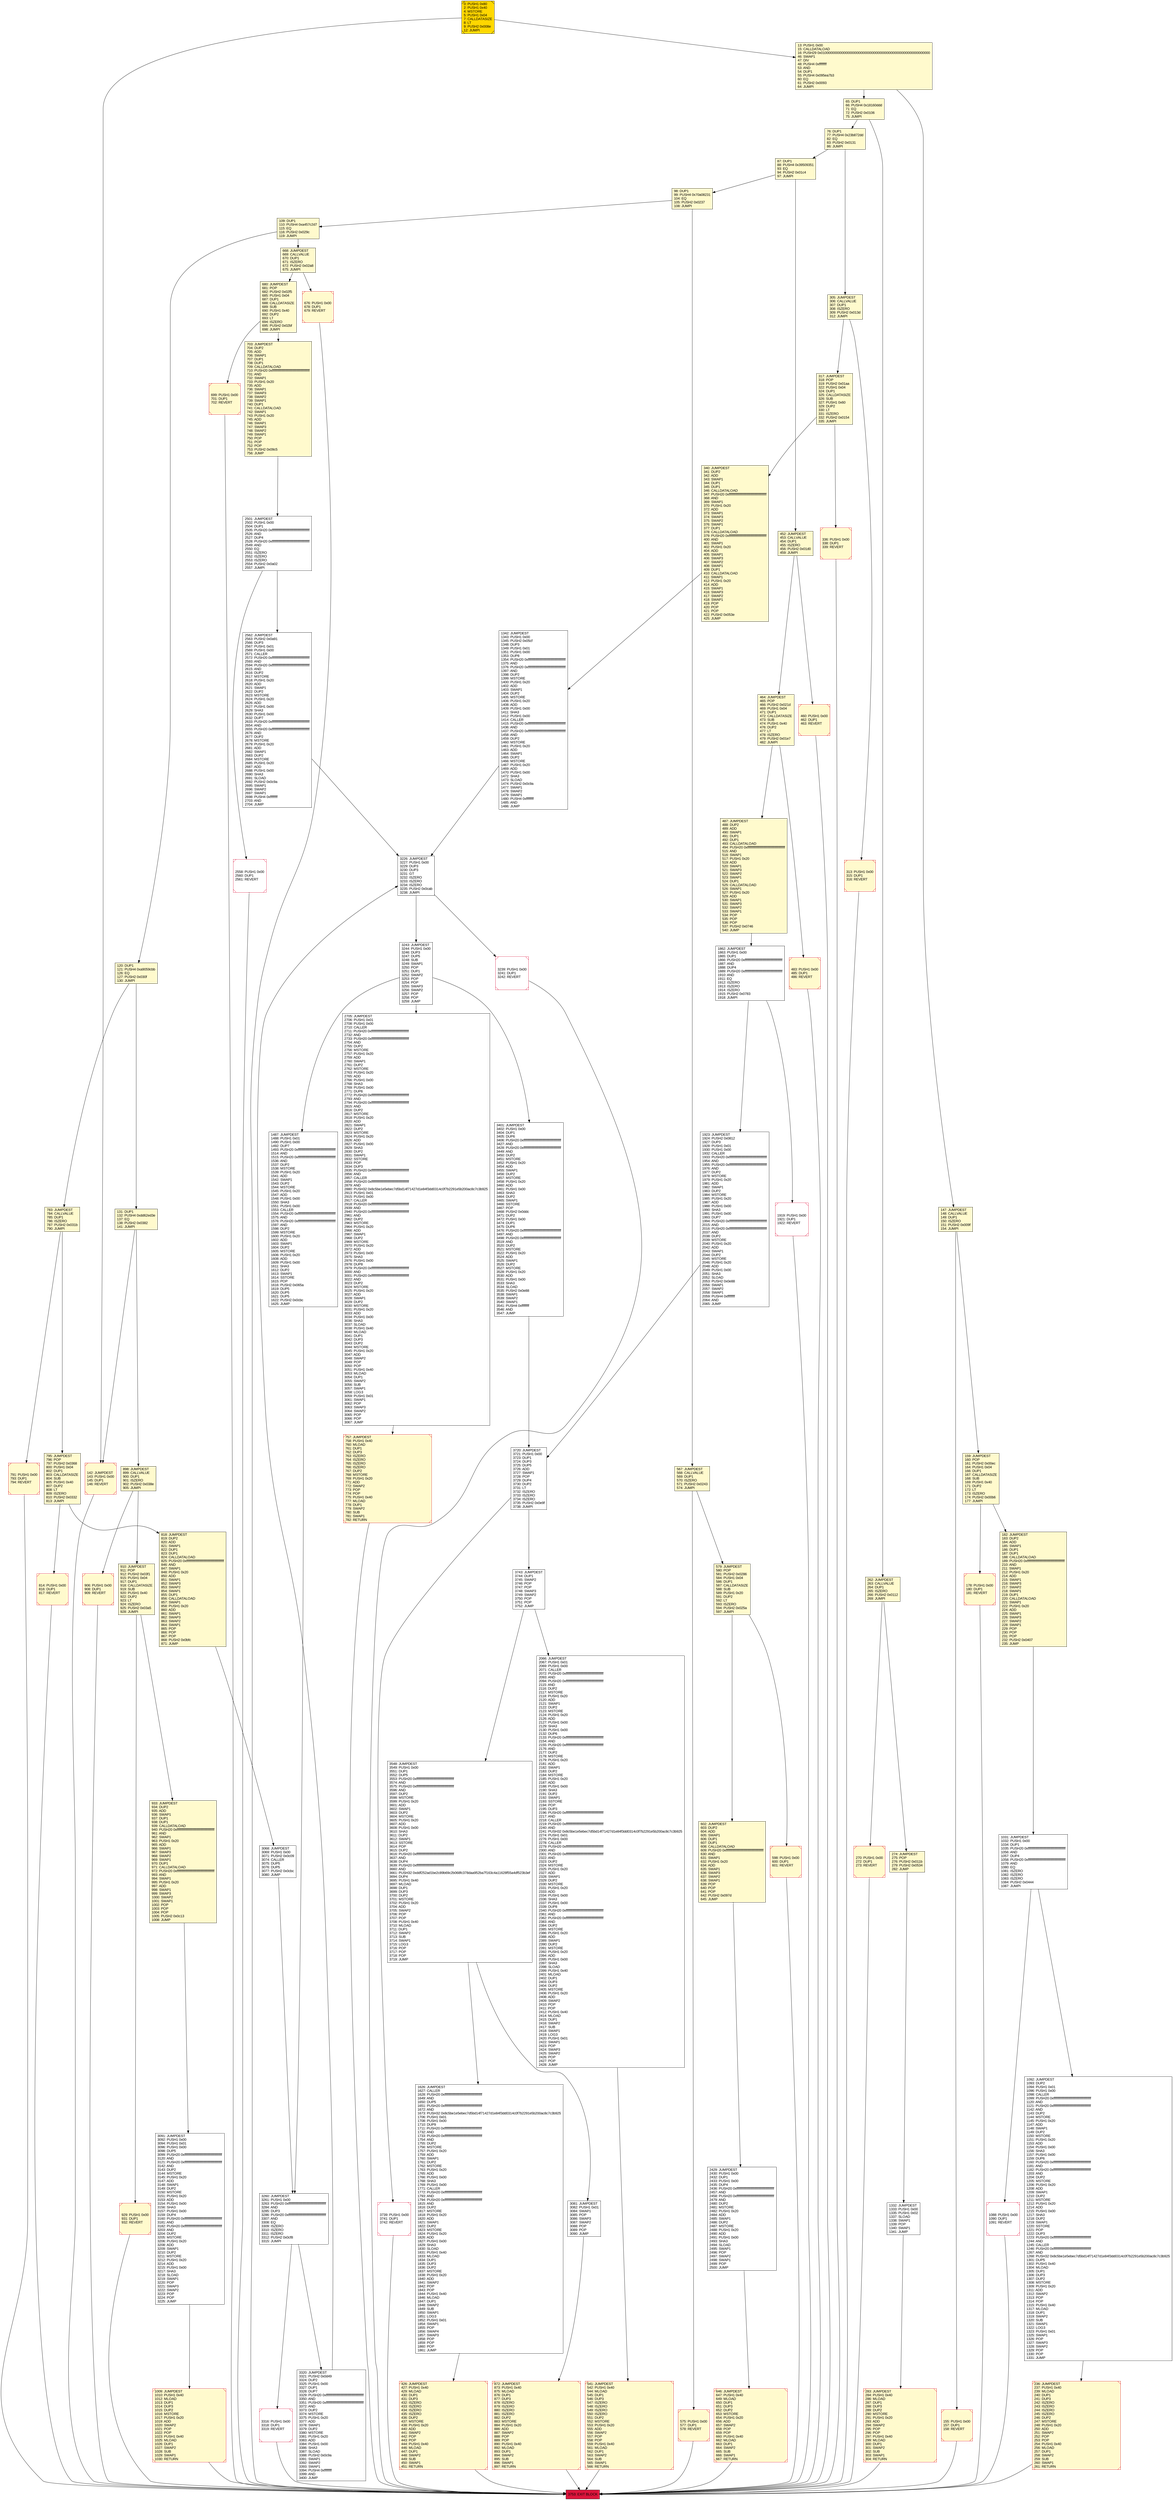digraph G {
bgcolor=transparent rankdir=UD;
node [shape=box style=filled color=black fillcolor=white fontname=arial fontcolor=black];
929 [label="929: PUSH1 0x00\l931: DUP1\l932: REVERT\l" fillcolor=lemonchiffon shape=Msquare color=crimson ];
131 [label="131: DUP1\l132: PUSH4 0xdd62ed3e\l137: EQ\l138: PUSH2 0x0382\l141: JUMPI\l" fillcolor=lemonchiffon ];
159 [label="159: JUMPDEST\l160: POP\l161: PUSH2 0x00ec\l164: PUSH1 0x04\l166: DUP1\l167: CALLDATASIZE\l168: SUB\l169: PUSH1 0x40\l171: DUP2\l172: LT\l173: ISZERO\l174: PUSH2 0x00b6\l177: JUMPI\l" fillcolor=lemonchiffon ];
602 [label="602: JUMPDEST\l603: DUP2\l604: ADD\l605: SWAP1\l606: DUP1\l607: DUP1\l608: CALLDATALOAD\l609: PUSH20 0xffffffffffffffffffffffffffffffffffffffff\l630: AND\l631: SWAP1\l632: PUSH1 0x20\l634: ADD\l635: SWAP1\l636: SWAP3\l637: SWAP2\l638: SWAP1\l639: POP\l640: POP\l641: POP\l642: PUSH2 0x097d\l645: JUMP\l" fillcolor=lemonchiffon ];
676 [label="676: PUSH1 0x00\l678: DUP1\l679: REVERT\l" fillcolor=lemonchiffon shape=Msquare color=crimson ];
3239 [label="3239: PUSH1 0x00\l3241: DUP1\l3242: REVERT\l" shape=Msquare color=crimson ];
147 [label="147: JUMPDEST\l148: CALLVALUE\l149: DUP1\l150: ISZERO\l151: PUSH2 0x009f\l154: JUMPI\l" fillcolor=lemonchiffon ];
142 [label="142: JUMPDEST\l143: PUSH1 0x00\l145: DUP1\l146: REVERT\l" fillcolor=lemonchiffon shape=Msquare color=crimson ];
814 [label="814: PUSH1 0x00\l816: DUP1\l817: REVERT\l" fillcolor=lemonchiffon shape=Msquare color=crimson ];
910 [label="910: JUMPDEST\l911: POP\l912: PUSH2 0x03f1\l915: PUSH1 0x04\l917: DUP1\l918: CALLDATASIZE\l919: SUB\l920: PUSH1 0x40\l922: DUP2\l923: LT\l924: ISZERO\l925: PUSH2 0x03a5\l928: JUMPI\l" fillcolor=lemonchiffon ];
178 [label="178: PUSH1 0x00\l180: DUP1\l181: REVERT\l" fillcolor=lemonchiffon shape=Msquare color=crimson ];
3091 [label="3091: JUMPDEST\l3092: PUSH1 0x00\l3094: PUSH1 0x01\l3096: PUSH1 0x00\l3098: DUP5\l3099: PUSH20 0xffffffffffffffffffffffffffffffffffffffff\l3120: AND\l3121: PUSH20 0xffffffffffffffffffffffffffffffffffffffff\l3142: AND\l3143: DUP2\l3144: MSTORE\l3145: PUSH1 0x20\l3147: ADD\l3148: SWAP1\l3149: DUP2\l3150: MSTORE\l3151: PUSH1 0x20\l3153: ADD\l3154: PUSH1 0x00\l3156: SHA3\l3157: PUSH1 0x00\l3159: DUP4\l3160: PUSH20 0xffffffffffffffffffffffffffffffffffffffff\l3181: AND\l3182: PUSH20 0xffffffffffffffffffffffffffffffffffffffff\l3203: AND\l3204: DUP2\l3205: MSTORE\l3206: PUSH1 0x20\l3208: ADD\l3209: SWAP1\l3210: DUP2\l3211: MSTORE\l3212: PUSH1 0x20\l3214: ADD\l3215: PUSH1 0x00\l3217: SHA3\l3218: SLOAD\l3219: SWAP1\l3220: POP\l3221: SWAP3\l3222: SWAP2\l3223: POP\l3224: POP\l3225: JUMP\l" ];
426 [label="426: JUMPDEST\l427: PUSH1 0x40\l429: MLOAD\l430: DUP1\l431: DUP3\l432: ISZERO\l433: ISZERO\l434: ISZERO\l435: ISZERO\l436: DUP2\l437: MSTORE\l438: PUSH1 0x20\l440: ADD\l441: SWAP2\l442: POP\l443: POP\l444: PUSH1 0x40\l446: MLOAD\l447: DUP1\l448: SWAP2\l449: SUB\l450: SWAP1\l451: RETURN\l" fillcolor=lemonchiffon shape=Msquare color=crimson ];
567 [label="567: JUMPDEST\l568: CALLVALUE\l569: DUP1\l570: ISZERO\l571: PUSH2 0x0243\l574: JUMPI\l" fillcolor=lemonchiffon ];
313 [label="313: PUSH1 0x00\l315: DUP1\l316: REVERT\l" fillcolor=lemonchiffon shape=Msquare color=crimson ];
703 [label="703: JUMPDEST\l704: DUP2\l705: ADD\l706: SWAP1\l707: DUP1\l708: DUP1\l709: CALLDATALOAD\l710: PUSH20 0xffffffffffffffffffffffffffffffffffffffff\l731: AND\l732: SWAP1\l733: PUSH1 0x20\l735: ADD\l736: SWAP1\l737: SWAP3\l738: SWAP2\l739: SWAP1\l740: DUP1\l741: CALLDATALOAD\l742: SWAP1\l743: PUSH1 0x20\l745: ADD\l746: SWAP1\l747: SWAP3\l748: SWAP2\l749: SWAP1\l750: POP\l751: POP\l752: POP\l753: PUSH2 0x09c5\l756: JUMP\l" fillcolor=lemonchiffon ];
13 [label="13: PUSH1 0x00\l15: CALLDATALOAD\l16: PUSH29 0x0100000000000000000000000000000000000000000000000000000000\l46: SWAP1\l47: DIV\l48: PUSH4 0xffffffff\l53: AND\l54: DUP1\l55: PUSH4 0x095ea7b3\l60: EQ\l61: PUSH2 0x0093\l64: JUMPI\l" fillcolor=lemonchiffon ];
699 [label="699: PUSH1 0x00\l701: DUP1\l702: REVERT\l" fillcolor=lemonchiffon shape=Msquare color=crimson ];
3548 [label="3548: JUMPDEST\l3549: PUSH1 0x00\l3551: DUP1\l3552: DUP5\l3553: PUSH20 0xffffffffffffffffffffffffffffffffffffffff\l3574: AND\l3575: PUSH20 0xffffffffffffffffffffffffffffffffffffffff\l3596: AND\l3597: DUP2\l3598: MSTORE\l3599: PUSH1 0x20\l3601: ADD\l3602: SWAP1\l3603: DUP2\l3604: MSTORE\l3605: PUSH1 0x20\l3607: ADD\l3608: PUSH1 0x00\l3610: SHA3\l3611: DUP2\l3612: SWAP1\l3613: SSTORE\l3614: POP\l3615: DUP2\l3616: PUSH20 0xffffffffffffffffffffffffffffffffffffffff\l3637: AND\l3638: DUP4\l3639: PUSH20 0xffffffffffffffffffffffffffffffffffffffff\l3660: AND\l3661: PUSH32 0xddf252ad1be2c89b69c2b068fc378daa952ba7f163c4a11628f55a4df523b3ef\l3694: DUP4\l3695: PUSH1 0x40\l3697: MLOAD\l3698: DUP1\l3699: DUP3\l3700: DUP2\l3701: MSTORE\l3702: PUSH1 0x20\l3704: ADD\l3705: SWAP2\l3706: POP\l3707: POP\l3708: PUSH1 0x40\l3710: MLOAD\l3711: DUP1\l3712: SWAP2\l3713: SUB\l3714: SWAP1\l3715: LOG3\l3716: POP\l3717: POP\l3718: POP\l3719: JUMP\l" ];
120 [label="120: DUP1\l121: PUSH4 0xa9059cbb\l126: EQ\l127: PUSH2 0x030f\l130: JUMPI\l" fillcolor=lemonchiffon ];
575 [label="575: PUSH1 0x00\l577: DUP1\l578: REVERT\l" fillcolor=lemonchiffon shape=Msquare color=crimson ];
668 [label="668: JUMPDEST\l669: CALLVALUE\l670: DUP1\l671: ISZERO\l672: PUSH2 0x02a8\l675: JUMPI\l" fillcolor=lemonchiffon ];
541 [label="541: JUMPDEST\l542: PUSH1 0x40\l544: MLOAD\l545: DUP1\l546: DUP3\l547: ISZERO\l548: ISZERO\l549: ISZERO\l550: ISZERO\l551: DUP2\l552: MSTORE\l553: PUSH1 0x20\l555: ADD\l556: SWAP2\l557: POP\l558: POP\l559: PUSH1 0x40\l561: MLOAD\l562: DUP1\l563: SWAP2\l564: SUB\l565: SWAP1\l566: RETURN\l" fillcolor=lemonchiffon shape=Msquare color=crimson ];
795 [label="795: JUMPDEST\l796: POP\l797: PUSH2 0x0368\l800: PUSH1 0x04\l802: DUP1\l803: CALLDATASIZE\l804: SUB\l805: PUSH1 0x40\l807: DUP2\l808: LT\l809: ISZERO\l810: PUSH2 0x0332\l813: JUMPI\l" fillcolor=lemonchiffon ];
3081 [label="3081: JUMPDEST\l3082: PUSH1 0x01\l3084: SWAP1\l3085: POP\l3086: SWAP3\l3087: SWAP2\l3088: POP\l3089: POP\l3090: JUMP\l" ];
283 [label="283: JUMPDEST\l284: PUSH1 0x40\l286: MLOAD\l287: DUP1\l288: DUP3\l289: DUP2\l290: MSTORE\l291: PUSH1 0x20\l293: ADD\l294: SWAP2\l295: POP\l296: POP\l297: PUSH1 0x40\l299: MLOAD\l300: DUP1\l301: SWAP2\l302: SUB\l303: SWAP1\l304: RETURN\l" fillcolor=lemonchiffon shape=Msquare color=crimson ];
3753 [label="3753: EXIT BLOCK\l" fillcolor=crimson ];
1923 [label="1923: JUMPDEST\l1924: PUSH2 0x0812\l1927: DUP3\l1928: PUSH1 0x01\l1930: PUSH1 0x00\l1932: CALLER\l1933: PUSH20 0xffffffffffffffffffffffffffffffffffffffff\l1954: AND\l1955: PUSH20 0xffffffffffffffffffffffffffffffffffffffff\l1976: AND\l1977: DUP2\l1978: MSTORE\l1979: PUSH1 0x20\l1981: ADD\l1982: SWAP1\l1983: DUP2\l1984: MSTORE\l1985: PUSH1 0x20\l1987: ADD\l1988: PUSH1 0x00\l1990: SHA3\l1991: PUSH1 0x00\l1993: DUP7\l1994: PUSH20 0xffffffffffffffffffffffffffffffffffffffff\l2015: AND\l2016: PUSH20 0xffffffffffffffffffffffffffffffffffffffff\l2037: AND\l2038: DUP2\l2039: MSTORE\l2040: PUSH1 0x20\l2042: ADD\l2043: SWAP1\l2044: DUP2\l2045: MSTORE\l2046: PUSH1 0x20\l2048: ADD\l2049: PUSH1 0x00\l2051: SHA3\l2052: SLOAD\l2053: PUSH2 0x0e88\l2056: SWAP1\l2057: SWAP2\l2058: SWAP1\l2059: PUSH4 0xffffffff\l2064: AND\l2065: JUMP\l" ];
906 [label="906: PUSH1 0x00\l908: DUP1\l909: REVERT\l" fillcolor=lemonchiffon shape=Msquare color=crimson ];
270 [label="270: PUSH1 0x00\l272: DUP1\l273: REVERT\l" fillcolor=lemonchiffon shape=Msquare color=crimson ];
3260 [label="3260: JUMPDEST\l3261: PUSH1 0x00\l3263: PUSH20 0xffffffffffffffffffffffffffffffffffffffff\l3284: AND\l3285: DUP3\l3286: PUSH20 0xffffffffffffffffffffffffffffffffffffffff\l3307: AND\l3308: EQ\l3309: ISZERO\l3310: ISZERO\l3311: ISZERO\l3312: PUSH2 0x0cf8\l3315: JUMPI\l" ];
98 [label="98: DUP1\l99: PUSH4 0x70a08231\l104: EQ\l105: PUSH2 0x0237\l108: JUMPI\l" fillcolor=lemonchiffon ];
340 [label="340: JUMPDEST\l341: DUP2\l342: ADD\l343: SWAP1\l344: DUP1\l345: DUP1\l346: CALLDATALOAD\l347: PUSH20 0xffffffffffffffffffffffffffffffffffffffff\l368: AND\l369: SWAP1\l370: PUSH1 0x20\l372: ADD\l373: SWAP1\l374: SWAP3\l375: SWAP2\l376: SWAP1\l377: DUP1\l378: CALLDATALOAD\l379: PUSH20 0xffffffffffffffffffffffffffffffffffffffff\l400: AND\l401: SWAP1\l402: PUSH1 0x20\l404: ADD\l405: SWAP1\l406: SWAP3\l407: SWAP2\l408: SWAP1\l409: DUP1\l410: CALLDATALOAD\l411: SWAP1\l412: PUSH1 0x20\l414: ADD\l415: SWAP1\l416: SWAP3\l417: SWAP2\l418: SWAP1\l419: POP\l420: POP\l421: POP\l422: PUSH2 0x053e\l425: JUMP\l" fillcolor=lemonchiffon ];
646 [label="646: JUMPDEST\l647: PUSH1 0x40\l649: MLOAD\l650: DUP1\l651: DUP3\l652: DUP2\l653: MSTORE\l654: PUSH1 0x20\l656: ADD\l657: SWAP2\l658: POP\l659: POP\l660: PUSH1 0x40\l662: MLOAD\l663: DUP1\l664: SWAP2\l665: SUB\l666: SWAP1\l667: RETURN\l" fillcolor=lemonchiffon shape=Msquare color=crimson ];
791 [label="791: PUSH1 0x00\l793: DUP1\l794: REVERT\l" fillcolor=lemonchiffon shape=Msquare color=crimson ];
262 [label="262: JUMPDEST\l263: CALLVALUE\l264: DUP1\l265: ISZERO\l266: PUSH2 0x0112\l269: JUMPI\l" fillcolor=lemonchiffon ];
155 [label="155: PUSH1 0x00\l157: DUP1\l158: REVERT\l" fillcolor=lemonchiffon shape=Msquare color=crimson ];
3739 [label="3739: PUSH1 0x00\l3741: DUP1\l3742: REVERT\l" shape=Msquare color=crimson ];
487 [label="487: JUMPDEST\l488: DUP2\l489: ADD\l490: SWAP1\l491: DUP1\l492: DUP1\l493: CALLDATALOAD\l494: PUSH20 0xffffffffffffffffffffffffffffffffffffffff\l515: AND\l516: SWAP1\l517: PUSH1 0x20\l519: ADD\l520: SWAP1\l521: SWAP3\l522: SWAP2\l523: SWAP1\l524: DUP1\l525: CALLDATALOAD\l526: SWAP1\l527: PUSH1 0x20\l529: ADD\l530: SWAP1\l531: SWAP3\l532: SWAP2\l533: SWAP1\l534: POP\l535: POP\l536: POP\l537: PUSH2 0x0746\l540: JUMP\l" fillcolor=lemonchiffon ];
65 [label="65: DUP1\l66: PUSH4 0x18160ddd\l71: EQ\l72: PUSH2 0x0106\l75: JUMPI\l" fillcolor=lemonchiffon ];
317 [label="317: JUMPDEST\l318: POP\l319: PUSH2 0x01aa\l322: PUSH1 0x04\l324: DUP1\l325: CALLDATASIZE\l326: SUB\l327: PUSH1 0x60\l329: DUP2\l330: LT\l331: ISZERO\l332: PUSH2 0x0154\l335: JUMPI\l" fillcolor=lemonchiffon ];
3401 [label="3401: JUMPDEST\l3402: PUSH1 0x00\l3404: DUP1\l3405: DUP6\l3406: PUSH20 0xffffffffffffffffffffffffffffffffffffffff\l3427: AND\l3428: PUSH20 0xffffffffffffffffffffffffffffffffffffffff\l3449: AND\l3450: DUP2\l3451: MSTORE\l3452: PUSH1 0x20\l3454: ADD\l3455: SWAP1\l3456: DUP2\l3457: MSTORE\l3458: PUSH1 0x20\l3460: ADD\l3461: PUSH1 0x00\l3463: SHA3\l3464: DUP2\l3465: SWAP1\l3466: SSTORE\l3467: POP\l3468: PUSH2 0x0ddc\l3471: DUP2\l3472: PUSH1 0x00\l3474: DUP1\l3475: DUP6\l3476: PUSH20 0xffffffffffffffffffffffffffffffffffffffff\l3497: AND\l3498: PUSH20 0xffffffffffffffffffffffffffffffffffffffff\l3519: AND\l3520: DUP2\l3521: MSTORE\l3522: PUSH1 0x20\l3524: ADD\l3525: SWAP1\l3526: DUP2\l3527: MSTORE\l3528: PUSH1 0x20\l3530: ADD\l3531: PUSH1 0x00\l3533: SHA3\l3534: SLOAD\l3535: PUSH2 0x0e88\l3538: SWAP1\l3539: SWAP2\l3540: SWAP1\l3541: PUSH4 0xffffffff\l3546: AND\l3547: JUMP\l" ];
483 [label="483: PUSH1 0x00\l485: DUP1\l486: REVERT\l" fillcolor=lemonchiffon shape=Msquare color=crimson ];
1009 [label="1009: JUMPDEST\l1010: PUSH1 0x40\l1012: MLOAD\l1013: DUP1\l1014: DUP3\l1015: DUP2\l1016: MSTORE\l1017: PUSH1 0x20\l1019: ADD\l1020: SWAP2\l1021: POP\l1022: POP\l1023: PUSH1 0x40\l1025: MLOAD\l1026: DUP1\l1027: SWAP2\l1028: SUB\l1029: SWAP1\l1030: RETURN\l" fillcolor=lemonchiffon shape=Msquare color=crimson ];
1092 [label="1092: JUMPDEST\l1093: DUP2\l1094: PUSH1 0x01\l1096: PUSH1 0x00\l1098: CALLER\l1099: PUSH20 0xffffffffffffffffffffffffffffffffffffffff\l1120: AND\l1121: PUSH20 0xffffffffffffffffffffffffffffffffffffffff\l1142: AND\l1143: DUP2\l1144: MSTORE\l1145: PUSH1 0x20\l1147: ADD\l1148: SWAP1\l1149: DUP2\l1150: MSTORE\l1151: PUSH1 0x20\l1153: ADD\l1154: PUSH1 0x00\l1156: SHA3\l1157: PUSH1 0x00\l1159: DUP6\l1160: PUSH20 0xffffffffffffffffffffffffffffffffffffffff\l1181: AND\l1182: PUSH20 0xffffffffffffffffffffffffffffffffffffffff\l1203: AND\l1204: DUP2\l1205: MSTORE\l1206: PUSH1 0x20\l1208: ADD\l1209: SWAP1\l1210: DUP2\l1211: MSTORE\l1212: PUSH1 0x20\l1214: ADD\l1215: PUSH1 0x00\l1217: SHA3\l1218: DUP2\l1219: SWAP1\l1220: SSTORE\l1221: POP\l1222: DUP3\l1223: PUSH20 0xffffffffffffffffffffffffffffffffffffffff\l1244: AND\l1245: CALLER\l1246: PUSH20 0xffffffffffffffffffffffffffffffffffffffff\l1267: AND\l1268: PUSH32 0x8c5be1e5ebec7d5bd14f71427d1e84f3dd0314c0f7b2291e5b200ac8c7c3b925\l1301: DUP5\l1302: PUSH1 0x40\l1304: MLOAD\l1305: DUP1\l1306: DUP3\l1307: DUP2\l1308: MSTORE\l1309: PUSH1 0x20\l1311: ADD\l1312: SWAP2\l1313: POP\l1314: POP\l1315: PUSH1 0x40\l1317: MLOAD\l1318: DUP1\l1319: SWAP2\l1320: SUB\l1321: SWAP1\l1322: LOG3\l1323: PUSH1 0x01\l1325: SWAP1\l1326: POP\l1327: SWAP3\l1328: SWAP2\l1329: POP\l1330: POP\l1331: JUMP\l" ];
3320 [label="3320: JUMPDEST\l3321: PUSH2 0x0d49\l3324: DUP2\l3325: PUSH1 0x00\l3327: DUP1\l3328: DUP7\l3329: PUSH20 0xffffffffffffffffffffffffffffffffffffffff\l3350: AND\l3351: PUSH20 0xffffffffffffffffffffffffffffffffffffffff\l3372: AND\l3373: DUP2\l3374: MSTORE\l3375: PUSH1 0x20\l3377: ADD\l3378: SWAP1\l3379: DUP2\l3380: MSTORE\l3381: PUSH1 0x20\l3383: ADD\l3384: PUSH1 0x00\l3386: SHA3\l3387: SLOAD\l3388: PUSH2 0x0c9a\l3391: SWAP1\l3392: SWAP2\l3393: SWAP1\l3394: PUSH4 0xffffffff\l3399: AND\l3400: JUMP\l" ];
757 [label="757: JUMPDEST\l758: PUSH1 0x40\l760: MLOAD\l761: DUP1\l762: DUP3\l763: ISZERO\l764: ISZERO\l765: ISZERO\l766: ISZERO\l767: DUP2\l768: MSTORE\l769: PUSH1 0x20\l771: ADD\l772: SWAP2\l773: POP\l774: POP\l775: PUSH1 0x40\l777: MLOAD\l778: DUP1\l779: SWAP2\l780: SUB\l781: SWAP1\l782: RETURN\l" fillcolor=lemonchiffon shape=Msquare color=crimson ];
898 [label="898: JUMPDEST\l899: CALLVALUE\l900: DUP1\l901: ISZERO\l902: PUSH2 0x038e\l905: JUMPI\l" fillcolor=lemonchiffon ];
1342 [label="1342: JUMPDEST\l1343: PUSH1 0x00\l1345: PUSH2 0x05cf\l1348: DUP3\l1349: PUSH1 0x01\l1351: PUSH1 0x00\l1353: DUP8\l1354: PUSH20 0xffffffffffffffffffffffffffffffffffffffff\l1375: AND\l1376: PUSH20 0xffffffffffffffffffffffffffffffffffffffff\l1397: AND\l1398: DUP2\l1399: MSTORE\l1400: PUSH1 0x20\l1402: ADD\l1403: SWAP1\l1404: DUP2\l1405: MSTORE\l1406: PUSH1 0x20\l1408: ADD\l1409: PUSH1 0x00\l1411: SHA3\l1412: PUSH1 0x00\l1414: CALLER\l1415: PUSH20 0xffffffffffffffffffffffffffffffffffffffff\l1436: AND\l1437: PUSH20 0xffffffffffffffffffffffffffffffffffffffff\l1458: AND\l1459: DUP2\l1460: MSTORE\l1461: PUSH1 0x20\l1463: ADD\l1464: SWAP1\l1465: DUP2\l1466: MSTORE\l1467: PUSH1 0x20\l1469: ADD\l1470: PUSH1 0x00\l1472: SHA3\l1473: SLOAD\l1474: PUSH2 0x0c9a\l1477: SWAP1\l1478: SWAP2\l1479: SWAP1\l1480: PUSH4 0xffffffff\l1485: AND\l1486: JUMP\l" ];
818 [label="818: JUMPDEST\l819: DUP2\l820: ADD\l821: SWAP1\l822: DUP1\l823: DUP1\l824: CALLDATALOAD\l825: PUSH20 0xffffffffffffffffffffffffffffffffffffffff\l846: AND\l847: SWAP1\l848: PUSH1 0x20\l850: ADD\l851: SWAP1\l852: SWAP3\l853: SWAP2\l854: SWAP1\l855: DUP1\l856: CALLDATALOAD\l857: SWAP1\l858: PUSH1 0x20\l860: ADD\l861: SWAP1\l862: SWAP3\l863: SWAP2\l864: SWAP1\l865: POP\l866: POP\l867: POP\l868: PUSH2 0x0bfc\l871: JUMP\l" fillcolor=lemonchiffon ];
182 [label="182: JUMPDEST\l183: DUP2\l184: ADD\l185: SWAP1\l186: DUP1\l187: DUP1\l188: CALLDATALOAD\l189: PUSH20 0xffffffffffffffffffffffffffffffffffffffff\l210: AND\l211: SWAP1\l212: PUSH1 0x20\l214: ADD\l215: SWAP1\l216: SWAP3\l217: SWAP2\l218: SWAP1\l219: DUP1\l220: CALLDATALOAD\l221: SWAP1\l222: PUSH1 0x20\l224: ADD\l225: SWAP1\l226: SWAP3\l227: SWAP2\l228: SWAP1\l229: POP\l230: POP\l231: POP\l232: PUSH2 0x0407\l235: JUMP\l" fillcolor=lemonchiffon ];
236 [label="236: JUMPDEST\l237: PUSH1 0x40\l239: MLOAD\l240: DUP1\l241: DUP3\l242: ISZERO\l243: ISZERO\l244: ISZERO\l245: ISZERO\l246: DUP2\l247: MSTORE\l248: PUSH1 0x20\l250: ADD\l251: SWAP2\l252: POP\l253: POP\l254: PUSH1 0x40\l256: MLOAD\l257: DUP1\l258: SWAP2\l259: SUB\l260: SWAP1\l261: RETURN\l" fillcolor=lemonchiffon shape=Msquare color=crimson ];
2066 [label="2066: JUMPDEST\l2067: PUSH1 0x01\l2069: PUSH1 0x00\l2071: CALLER\l2072: PUSH20 0xffffffffffffffffffffffffffffffffffffffff\l2093: AND\l2094: PUSH20 0xffffffffffffffffffffffffffffffffffffffff\l2115: AND\l2116: DUP2\l2117: MSTORE\l2118: PUSH1 0x20\l2120: ADD\l2121: SWAP1\l2122: DUP2\l2123: MSTORE\l2124: PUSH1 0x20\l2126: ADD\l2127: PUSH1 0x00\l2129: SHA3\l2130: PUSH1 0x00\l2132: DUP6\l2133: PUSH20 0xffffffffffffffffffffffffffffffffffffffff\l2154: AND\l2155: PUSH20 0xffffffffffffffffffffffffffffffffffffffff\l2176: AND\l2177: DUP2\l2178: MSTORE\l2179: PUSH1 0x20\l2181: ADD\l2182: SWAP1\l2183: DUP2\l2184: MSTORE\l2185: PUSH1 0x20\l2187: ADD\l2188: PUSH1 0x00\l2190: SHA3\l2191: DUP2\l2192: SWAP1\l2193: SSTORE\l2194: POP\l2195: DUP3\l2196: PUSH20 0xffffffffffffffffffffffffffffffffffffffff\l2217: AND\l2218: CALLER\l2219: PUSH20 0xffffffffffffffffffffffffffffffffffffffff\l2240: AND\l2241: PUSH32 0x8c5be1e5ebec7d5bd14f71427d1e84f3dd0314c0f7b2291e5b200ac8c7c3b925\l2274: PUSH1 0x01\l2276: PUSH1 0x00\l2278: CALLER\l2279: PUSH20 0xffffffffffffffffffffffffffffffffffffffff\l2300: AND\l2301: PUSH20 0xffffffffffffffffffffffffffffffffffffffff\l2322: AND\l2323: DUP2\l2324: MSTORE\l2325: PUSH1 0x20\l2327: ADD\l2328: SWAP1\l2329: DUP2\l2330: MSTORE\l2331: PUSH1 0x20\l2333: ADD\l2334: PUSH1 0x00\l2336: SHA3\l2337: PUSH1 0x00\l2339: DUP8\l2340: PUSH20 0xffffffffffffffffffffffffffffffffffffffff\l2361: AND\l2362: PUSH20 0xffffffffffffffffffffffffffffffffffffffff\l2383: AND\l2384: DUP2\l2385: MSTORE\l2386: PUSH1 0x20\l2388: ADD\l2389: SWAP1\l2390: DUP2\l2391: MSTORE\l2392: PUSH1 0x20\l2394: ADD\l2395: PUSH1 0x00\l2397: SHA3\l2398: SLOAD\l2399: PUSH1 0x40\l2401: MLOAD\l2402: DUP1\l2403: DUP3\l2404: DUP2\l2405: MSTORE\l2406: PUSH1 0x20\l2408: ADD\l2409: SWAP2\l2410: POP\l2411: POP\l2412: PUSH1 0x40\l2414: MLOAD\l2415: DUP1\l2416: SWAP2\l2417: SUB\l2418: SWAP1\l2419: LOG3\l2420: PUSH1 0x01\l2422: SWAP1\l2423: POP\l2424: SWAP3\l2425: SWAP2\l2426: POP\l2427: POP\l2428: JUMP\l" ];
680 [label="680: JUMPDEST\l681: POP\l682: PUSH2 0x02f5\l685: PUSH1 0x04\l687: DUP1\l688: CALLDATASIZE\l689: SUB\l690: PUSH1 0x40\l692: DUP2\l693: LT\l694: ISZERO\l695: PUSH2 0x02bf\l698: JUMPI\l" fillcolor=lemonchiffon ];
3068 [label="3068: JUMPDEST\l3069: PUSH1 0x00\l3071: PUSH2 0x0c09\l3074: CALLER\l3075: DUP5\l3076: DUP5\l3077: PUSH2 0x0cbc\l3080: JUMP\l" ];
2705 [label="2705: JUMPDEST\l2706: PUSH1 0x01\l2708: PUSH1 0x00\l2710: CALLER\l2711: PUSH20 0xffffffffffffffffffffffffffffffffffffffff\l2732: AND\l2733: PUSH20 0xffffffffffffffffffffffffffffffffffffffff\l2754: AND\l2755: DUP2\l2756: MSTORE\l2757: PUSH1 0x20\l2759: ADD\l2760: SWAP1\l2761: DUP2\l2762: MSTORE\l2763: PUSH1 0x20\l2765: ADD\l2766: PUSH1 0x00\l2768: SHA3\l2769: PUSH1 0x00\l2771: DUP6\l2772: PUSH20 0xffffffffffffffffffffffffffffffffffffffff\l2793: AND\l2794: PUSH20 0xffffffffffffffffffffffffffffffffffffffff\l2815: AND\l2816: DUP2\l2817: MSTORE\l2818: PUSH1 0x20\l2820: ADD\l2821: SWAP1\l2822: DUP2\l2823: MSTORE\l2824: PUSH1 0x20\l2826: ADD\l2827: PUSH1 0x00\l2829: SHA3\l2830: DUP2\l2831: SWAP1\l2832: SSTORE\l2833: POP\l2834: DUP3\l2835: PUSH20 0xffffffffffffffffffffffffffffffffffffffff\l2856: AND\l2857: CALLER\l2858: PUSH20 0xffffffffffffffffffffffffffffffffffffffff\l2879: AND\l2880: PUSH32 0x8c5be1e5ebec7d5bd14f71427d1e84f3dd0314c0f7b2291e5b200ac8c7c3b925\l2913: PUSH1 0x01\l2915: PUSH1 0x00\l2917: CALLER\l2918: PUSH20 0xffffffffffffffffffffffffffffffffffffffff\l2939: AND\l2940: PUSH20 0xffffffffffffffffffffffffffffffffffffffff\l2961: AND\l2962: DUP2\l2963: MSTORE\l2964: PUSH1 0x20\l2966: ADD\l2967: SWAP1\l2968: DUP2\l2969: MSTORE\l2970: PUSH1 0x20\l2972: ADD\l2973: PUSH1 0x00\l2975: SHA3\l2976: PUSH1 0x00\l2978: DUP8\l2979: PUSH20 0xffffffffffffffffffffffffffffffffffffffff\l3000: AND\l3001: PUSH20 0xffffffffffffffffffffffffffffffffffffffff\l3022: AND\l3023: DUP2\l3024: MSTORE\l3025: PUSH1 0x20\l3027: ADD\l3028: SWAP1\l3029: DUP2\l3030: MSTORE\l3031: PUSH1 0x20\l3033: ADD\l3034: PUSH1 0x00\l3036: SHA3\l3037: SLOAD\l3038: PUSH1 0x40\l3040: MLOAD\l3041: DUP1\l3042: DUP3\l3043: DUP2\l3044: MSTORE\l3045: PUSH1 0x20\l3047: ADD\l3048: SWAP2\l3049: POP\l3050: POP\l3051: PUSH1 0x40\l3053: MLOAD\l3054: DUP1\l3055: SWAP2\l3056: SUB\l3057: SWAP1\l3058: LOG3\l3059: PUSH1 0x01\l3061: SWAP1\l3062: POP\l3063: SWAP3\l3064: SWAP2\l3065: POP\l3066: POP\l3067: JUMP\l" ];
872 [label="872: JUMPDEST\l873: PUSH1 0x40\l875: MLOAD\l876: DUP1\l877: DUP3\l878: ISZERO\l879: ISZERO\l880: ISZERO\l881: ISZERO\l882: DUP2\l883: MSTORE\l884: PUSH1 0x20\l886: ADD\l887: SWAP2\l888: POP\l889: POP\l890: PUSH1 0x40\l892: MLOAD\l893: DUP1\l894: SWAP2\l895: SUB\l896: SWAP1\l897: RETURN\l" fillcolor=lemonchiffon shape=Msquare color=crimson ];
3316 [label="3316: PUSH1 0x00\l3318: DUP1\l3319: REVERT\l" shape=Msquare color=crimson ];
1487 [label="1487: JUMPDEST\l1488: PUSH1 0x01\l1490: PUSH1 0x00\l1492: DUP7\l1493: PUSH20 0xffffffffffffffffffffffffffffffffffffffff\l1514: AND\l1515: PUSH20 0xffffffffffffffffffffffffffffffffffffffff\l1536: AND\l1537: DUP2\l1538: MSTORE\l1539: PUSH1 0x20\l1541: ADD\l1542: SWAP1\l1543: DUP2\l1544: MSTORE\l1545: PUSH1 0x20\l1547: ADD\l1548: PUSH1 0x00\l1550: SHA3\l1551: PUSH1 0x00\l1553: CALLER\l1554: PUSH20 0xffffffffffffffffffffffffffffffffffffffff\l1575: AND\l1576: PUSH20 0xffffffffffffffffffffffffffffffffffffffff\l1597: AND\l1598: DUP2\l1599: MSTORE\l1600: PUSH1 0x20\l1602: ADD\l1603: SWAP1\l1604: DUP2\l1605: MSTORE\l1606: PUSH1 0x20\l1608: ADD\l1609: PUSH1 0x00\l1611: SHA3\l1612: DUP2\l1613: SWAP1\l1614: SSTORE\l1615: POP\l1616: PUSH2 0x065a\l1619: DUP5\l1620: DUP5\l1621: DUP5\l1622: PUSH2 0x0cbc\l1625: JUMP\l" ];
1862 [label="1862: JUMPDEST\l1863: PUSH1 0x00\l1865: DUP1\l1866: PUSH20 0xffffffffffffffffffffffffffffffffffffffff\l1887: AND\l1888: DUP4\l1889: PUSH20 0xffffffffffffffffffffffffffffffffffffffff\l1910: AND\l1911: EQ\l1912: ISZERO\l1913: ISZERO\l1914: ISZERO\l1915: PUSH2 0x0783\l1918: JUMPI\l" ];
87 [label="87: DUP1\l88: PUSH4 0x39509351\l93: EQ\l94: PUSH2 0x01c4\l97: JUMPI\l" fillcolor=lemonchiffon ];
2501 [label="2501: JUMPDEST\l2502: PUSH1 0x00\l2504: DUP1\l2505: PUSH20 0xffffffffffffffffffffffffffffffffffffffff\l2526: AND\l2527: DUP4\l2528: PUSH20 0xffffffffffffffffffffffffffffffffffffffff\l2549: AND\l2550: EQ\l2551: ISZERO\l2552: ISZERO\l2553: ISZERO\l2554: PUSH2 0x0a02\l2557: JUMPI\l" ];
933 [label="933: JUMPDEST\l934: DUP2\l935: ADD\l936: SWAP1\l937: DUP1\l938: DUP1\l939: CALLDATALOAD\l940: PUSH20 0xffffffffffffffffffffffffffffffffffffffff\l961: AND\l962: SWAP1\l963: PUSH1 0x20\l965: ADD\l966: SWAP1\l967: SWAP3\l968: SWAP2\l969: SWAP1\l970: DUP1\l971: CALLDATALOAD\l972: PUSH20 0xffffffffffffffffffffffffffffffffffffffff\l993: AND\l994: SWAP1\l995: PUSH1 0x20\l997: ADD\l998: SWAP1\l999: SWAP3\l1000: SWAP2\l1001: SWAP1\l1002: POP\l1003: POP\l1004: POP\l1005: PUSH2 0x0c13\l1008: JUMP\l" fillcolor=lemonchiffon ];
1919 [label="1919: PUSH1 0x00\l1921: DUP1\l1922: REVERT\l" shape=Msquare color=crimson ];
2558 [label="2558: PUSH1 0x00\l2560: DUP1\l2561: REVERT\l" shape=Msquare color=crimson ];
1031 [label="1031: JUMPDEST\l1032: PUSH1 0x00\l1034: DUP1\l1035: PUSH20 0xffffffffffffffffffffffffffffffffffffffff\l1056: AND\l1057: DUP4\l1058: PUSH20 0xffffffffffffffffffffffffffffffffffffffff\l1079: AND\l1080: EQ\l1081: ISZERO\l1082: ISZERO\l1083: ISZERO\l1084: PUSH2 0x0444\l1087: JUMPI\l" ];
783 [label="783: JUMPDEST\l784: CALLVALUE\l785: DUP1\l786: ISZERO\l787: PUSH2 0x031b\l790: JUMPI\l" fillcolor=lemonchiffon ];
1088 [label="1088: PUSH1 0x00\l1090: DUP1\l1091: REVERT\l" shape=Msquare color=crimson ];
274 [label="274: JUMPDEST\l275: POP\l276: PUSH2 0x011b\l279: PUSH2 0x0534\l282: JUMP\l" fillcolor=lemonchiffon ];
2429 [label="2429: JUMPDEST\l2430: PUSH1 0x00\l2432: DUP1\l2433: PUSH1 0x00\l2435: DUP4\l2436: PUSH20 0xffffffffffffffffffffffffffffffffffffffff\l2457: AND\l2458: PUSH20 0xffffffffffffffffffffffffffffffffffffffff\l2479: AND\l2480: DUP2\l2481: MSTORE\l2482: PUSH1 0x20\l2484: ADD\l2485: SWAP1\l2486: DUP2\l2487: MSTORE\l2488: PUSH1 0x20\l2490: ADD\l2491: PUSH1 0x00\l2493: SHA3\l2494: SLOAD\l2495: SWAP1\l2496: POP\l2497: SWAP2\l2498: SWAP1\l2499: POP\l2500: JUMP\l" ];
76 [label="76: DUP1\l77: PUSH4 0x23b872dd\l82: EQ\l83: PUSH2 0x0131\l86: JUMPI\l" fillcolor=lemonchiffon ];
3226 [label="3226: JUMPDEST\l3227: PUSH1 0x00\l3229: DUP3\l3230: DUP3\l3231: GT\l3232: ISZERO\l3233: ISZERO\l3234: ISZERO\l3235: PUSH2 0x0cab\l3238: JUMPI\l" ];
460 [label="460: PUSH1 0x00\l462: DUP1\l463: REVERT\l" fillcolor=lemonchiffon shape=Msquare color=crimson ];
1626 [label="1626: JUMPDEST\l1627: CALLER\l1628: PUSH20 0xffffffffffffffffffffffffffffffffffffffff\l1649: AND\l1650: DUP5\l1651: PUSH20 0xffffffffffffffffffffffffffffffffffffffff\l1672: AND\l1673: PUSH32 0x8c5be1e5ebec7d5bd14f71427d1e84f3dd0314c0f7b2291e5b200ac8c7c3b925\l1706: PUSH1 0x01\l1708: PUSH1 0x00\l1710: DUP9\l1711: PUSH20 0xffffffffffffffffffffffffffffffffffffffff\l1732: AND\l1733: PUSH20 0xffffffffffffffffffffffffffffffffffffffff\l1754: AND\l1755: DUP2\l1756: MSTORE\l1757: PUSH1 0x20\l1759: ADD\l1760: SWAP1\l1761: DUP2\l1762: MSTORE\l1763: PUSH1 0x20\l1765: ADD\l1766: PUSH1 0x00\l1768: SHA3\l1769: PUSH1 0x00\l1771: CALLER\l1772: PUSH20 0xffffffffffffffffffffffffffffffffffffffff\l1793: AND\l1794: PUSH20 0xffffffffffffffffffffffffffffffffffffffff\l1815: AND\l1816: DUP2\l1817: MSTORE\l1818: PUSH1 0x20\l1820: ADD\l1821: SWAP1\l1822: DUP2\l1823: MSTORE\l1824: PUSH1 0x20\l1826: ADD\l1827: PUSH1 0x00\l1829: SHA3\l1830: SLOAD\l1831: PUSH1 0x40\l1833: MLOAD\l1834: DUP1\l1835: DUP3\l1836: DUP2\l1837: MSTORE\l1838: PUSH1 0x20\l1840: ADD\l1841: SWAP2\l1842: POP\l1843: POP\l1844: PUSH1 0x40\l1846: MLOAD\l1847: DUP1\l1848: SWAP2\l1849: SUB\l1850: SWAP1\l1851: LOG3\l1852: PUSH1 0x01\l1854: SWAP1\l1855: POP\l1856: SWAP4\l1857: SWAP3\l1858: POP\l1859: POP\l1860: POP\l1861: JUMP\l" ];
3720 [label="3720: JUMPDEST\l3721: PUSH1 0x00\l3723: DUP1\l3724: DUP3\l3725: DUP5\l3726: ADD\l3727: SWAP1\l3728: POP\l3729: DUP4\l3730: DUP2\l3731: LT\l3732: ISZERO\l3733: ISZERO\l3734: ISZERO\l3735: PUSH2 0x0e9f\l3738: JUMPI\l" ];
579 [label="579: JUMPDEST\l580: POP\l581: PUSH2 0x0286\l584: PUSH1 0x04\l586: DUP1\l587: CALLDATASIZE\l588: SUB\l589: PUSH1 0x20\l591: DUP2\l592: LT\l593: ISZERO\l594: PUSH2 0x025a\l597: JUMPI\l" fillcolor=lemonchiffon ];
336 [label="336: PUSH1 0x00\l338: DUP1\l339: REVERT\l" fillcolor=lemonchiffon shape=Msquare color=crimson ];
305 [label="305: JUMPDEST\l306: CALLVALUE\l307: DUP1\l308: ISZERO\l309: PUSH2 0x013d\l312: JUMPI\l" fillcolor=lemonchiffon ];
2562 [label="2562: JUMPDEST\l2563: PUSH2 0x0a91\l2566: DUP3\l2567: PUSH1 0x01\l2569: PUSH1 0x00\l2571: CALLER\l2572: PUSH20 0xffffffffffffffffffffffffffffffffffffffff\l2593: AND\l2594: PUSH20 0xffffffffffffffffffffffffffffffffffffffff\l2615: AND\l2616: DUP2\l2617: MSTORE\l2618: PUSH1 0x20\l2620: ADD\l2621: SWAP1\l2622: DUP2\l2623: MSTORE\l2624: PUSH1 0x20\l2626: ADD\l2627: PUSH1 0x00\l2629: SHA3\l2630: PUSH1 0x00\l2632: DUP7\l2633: PUSH20 0xffffffffffffffffffffffffffffffffffffffff\l2654: AND\l2655: PUSH20 0xffffffffffffffffffffffffffffffffffffffff\l2676: AND\l2677: DUP2\l2678: MSTORE\l2679: PUSH1 0x20\l2681: ADD\l2682: SWAP1\l2683: DUP2\l2684: MSTORE\l2685: PUSH1 0x20\l2687: ADD\l2688: PUSH1 0x00\l2690: SHA3\l2691: SLOAD\l2692: PUSH2 0x0c9a\l2695: SWAP1\l2696: SWAP2\l2697: SWAP1\l2698: PUSH4 0xffffffff\l2703: AND\l2704: JUMP\l" ];
3743 [label="3743: JUMPDEST\l3744: DUP1\l3745: SWAP2\l3746: POP\l3747: POP\l3748: SWAP3\l3749: SWAP2\l3750: POP\l3751: POP\l3752: JUMP\l" ];
0 [label="0: PUSH1 0x80\l2: PUSH1 0x40\l4: MSTORE\l5: PUSH1 0x04\l7: CALLDATASIZE\l8: LT\l9: PUSH2 0x008e\l12: JUMPI\l" fillcolor=lemonchiffon shape=Msquare fillcolor=gold ];
598 [label="598: PUSH1 0x00\l600: DUP1\l601: REVERT\l" fillcolor=lemonchiffon shape=Msquare color=crimson ];
109 [label="109: DUP1\l110: PUSH4 0xa457c2d7\l115: EQ\l116: PUSH2 0x029c\l119: JUMPI\l" fillcolor=lemonchiffon ];
3243 [label="3243: JUMPDEST\l3244: PUSH1 0x00\l3246: DUP3\l3247: DUP5\l3248: SUB\l3249: SWAP1\l3250: POP\l3251: DUP1\l3252: SWAP2\l3253: POP\l3254: POP\l3255: SWAP3\l3256: SWAP2\l3257: POP\l3258: POP\l3259: JUMP\l" ];
1332 [label="1332: JUMPDEST\l1333: PUSH1 0x00\l1335: PUSH1 0x02\l1337: SLOAD\l1338: SWAP1\l1339: POP\l1340: SWAP1\l1341: JUMP\l" ];
464 [label="464: JUMPDEST\l465: POP\l466: PUSH2 0x021d\l469: PUSH1 0x04\l471: DUP1\l472: CALLDATASIZE\l473: SUB\l474: PUSH1 0x40\l476: DUP2\l477: LT\l478: ISZERO\l479: PUSH2 0x01e7\l482: JUMPI\l" fillcolor=lemonchiffon ];
452 [label="452: JUMPDEST\l453: CALLVALUE\l454: DUP1\l455: ISZERO\l456: PUSH2 0x01d0\l459: JUMPI\l" fillcolor=lemonchiffon ];
283 -> 3753;
1031 -> 1088;
2501 -> 2558;
452 -> 464;
1862 -> 1919;
270 -> 3753;
567 -> 575;
65 -> 262;
317 -> 340;
159 -> 178;
452 -> 460;
13 -> 147;
1092 -> 236;
3226 -> 3243;
76 -> 305;
262 -> 270;
120 -> 131;
3720 -> 3743;
791 -> 3753;
818 -> 3068;
1342 -> 3226;
142 -> 3753;
3743 -> 2066;
87 -> 452;
13 -> 65;
814 -> 3753;
1031 -> 1092;
795 -> 814;
2501 -> 2562;
313 -> 3753;
575 -> 3753;
464 -> 483;
426 -> 3753;
783 -> 795;
1923 -> 3720;
1088 -> 3753;
680 -> 703;
159 -> 182;
305 -> 317;
131 -> 898;
317 -> 336;
1332 -> 283;
65 -> 76;
783 -> 791;
336 -> 3753;
109 -> 668;
598 -> 3753;
757 -> 3753;
898 -> 906;
487 -> 1862;
3260 -> 3320;
305 -> 313;
0 -> 13;
87 -> 98;
795 -> 818;
668 -> 680;
1862 -> 1923;
579 -> 602;
3548 -> 1626;
1919 -> 3753;
236 -> 3753;
1487 -> 3260;
3260 -> 3316;
0 -> 142;
340 -> 1342;
906 -> 3753;
579 -> 598;
131 -> 142;
541 -> 3753;
147 -> 159;
910 -> 929;
155 -> 3753;
3739 -> 3753;
274 -> 1332;
2705 -> 757;
646 -> 3753;
2562 -> 3226;
3320 -> 3226;
668 -> 676;
3243 -> 2705;
929 -> 3753;
98 -> 567;
676 -> 3753;
3243 -> 1487;
182 -> 1031;
3239 -> 3753;
3401 -> 3720;
147 -> 155;
699 -> 3753;
76 -> 87;
3548 -> 3081;
178 -> 3753;
3243 -> 3401;
464 -> 487;
898 -> 910;
460 -> 3753;
703 -> 2501;
98 -> 109;
933 -> 3091;
680 -> 699;
910 -> 933;
262 -> 274;
3720 -> 3739;
3091 -> 1009;
2429 -> 646;
109 -> 120;
567 -> 579;
3743 -> 3548;
602 -> 2429;
3226 -> 3239;
483 -> 3753;
1009 -> 3753;
2066 -> 541;
2558 -> 3753;
3081 -> 872;
1626 -> 426;
3316 -> 3753;
872 -> 3753;
3068 -> 3260;
120 -> 783;
}